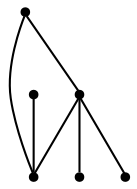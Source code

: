 graph {
  node [shape=point,comment="{\"directed\":false,\"doi\":\"10.1007/978-3-319-50106-2_27\",\"figure\":\"6 (1)\"}"]

  v0 [pos="819.743092026575,2151.245687638768"]
  v1 [pos="819.743092026575,2320.9747022291986"]
  v2 [pos="661.326157253636,2320.9747022291986"]
  v3 [pos="785.7960337080431,2105.9804457322416"]
  v4 [pos="661.326157253636,2151.245687638768"]
  v5 [pos="627.3790989351041,2253.085614463506"]

  v0 -- v1 [id="-1",pos="819.743092026575,2151.245687638768 819.743092026575,2320.9747022291986 819.743092026575,2320.9747022291986 819.743092026575,2320.9747022291986"]
  v1 -- v5 [id="-3",pos="819.743092026575,2320.9747022291986 804.6573122235067,2309.660553732272 804.6573122235067,2309.660553732272 804.6573122235067,2309.660553732272 789.5673991732881,2298.342208451212 759.3959667439868,2275.7139114573592 727.3325245345022,2264.3955661762993 695.2690823250176,2253.081290504096 661.326157253636,2253.081290504096 644.3526280943701,2253.081290504096 627.3790989351041,2253.085614463506 627.3790989351041,2253.085614463506 627.3790989351041,2253.085614463506"]
  v1 -- v2 [id="-4",pos="819.743092026575,2320.9747022291986 661.326157253636,2320.9747022291986 661.326157253636,2320.9747022291986 661.326157253636,2320.9747022291986"]
  v1 -- v3 [id="-5",pos="819.743092026575,2320.9747022291986 814.083850028297,2307.772763924051 814.083850028297,2307.772763924051 814.083850028297,2307.772763924051 808.4287412771694,2294.570698443627 797.1102572806134,2268.1668218333316 791.4594089534714,2232.336713709608 785.7959701196254,2196.502281626474 785.7959701196254,2151.2413636793576 785.7959701196254,2128.6130666855047 785.7960337080431,2105.9804457322416 785.7960337080431,2105.9804457322416 785.7960337080431,2105.9804457322416"]
  v4 -- v2 [id="-6",pos="661.326157253636,2151.245687638768 661.326157253636,2320.9747022291986 661.326157253636,2320.9747022291986 661.326157253636,2320.9747022291986"]
  v2 -- v0 [id="-8",pos="661.326157253636,2320.9747022291986 819.743092026575,2151.245687638768 819.743092026575,2151.245687638768 819.743092026575,2151.245687638768"]
}